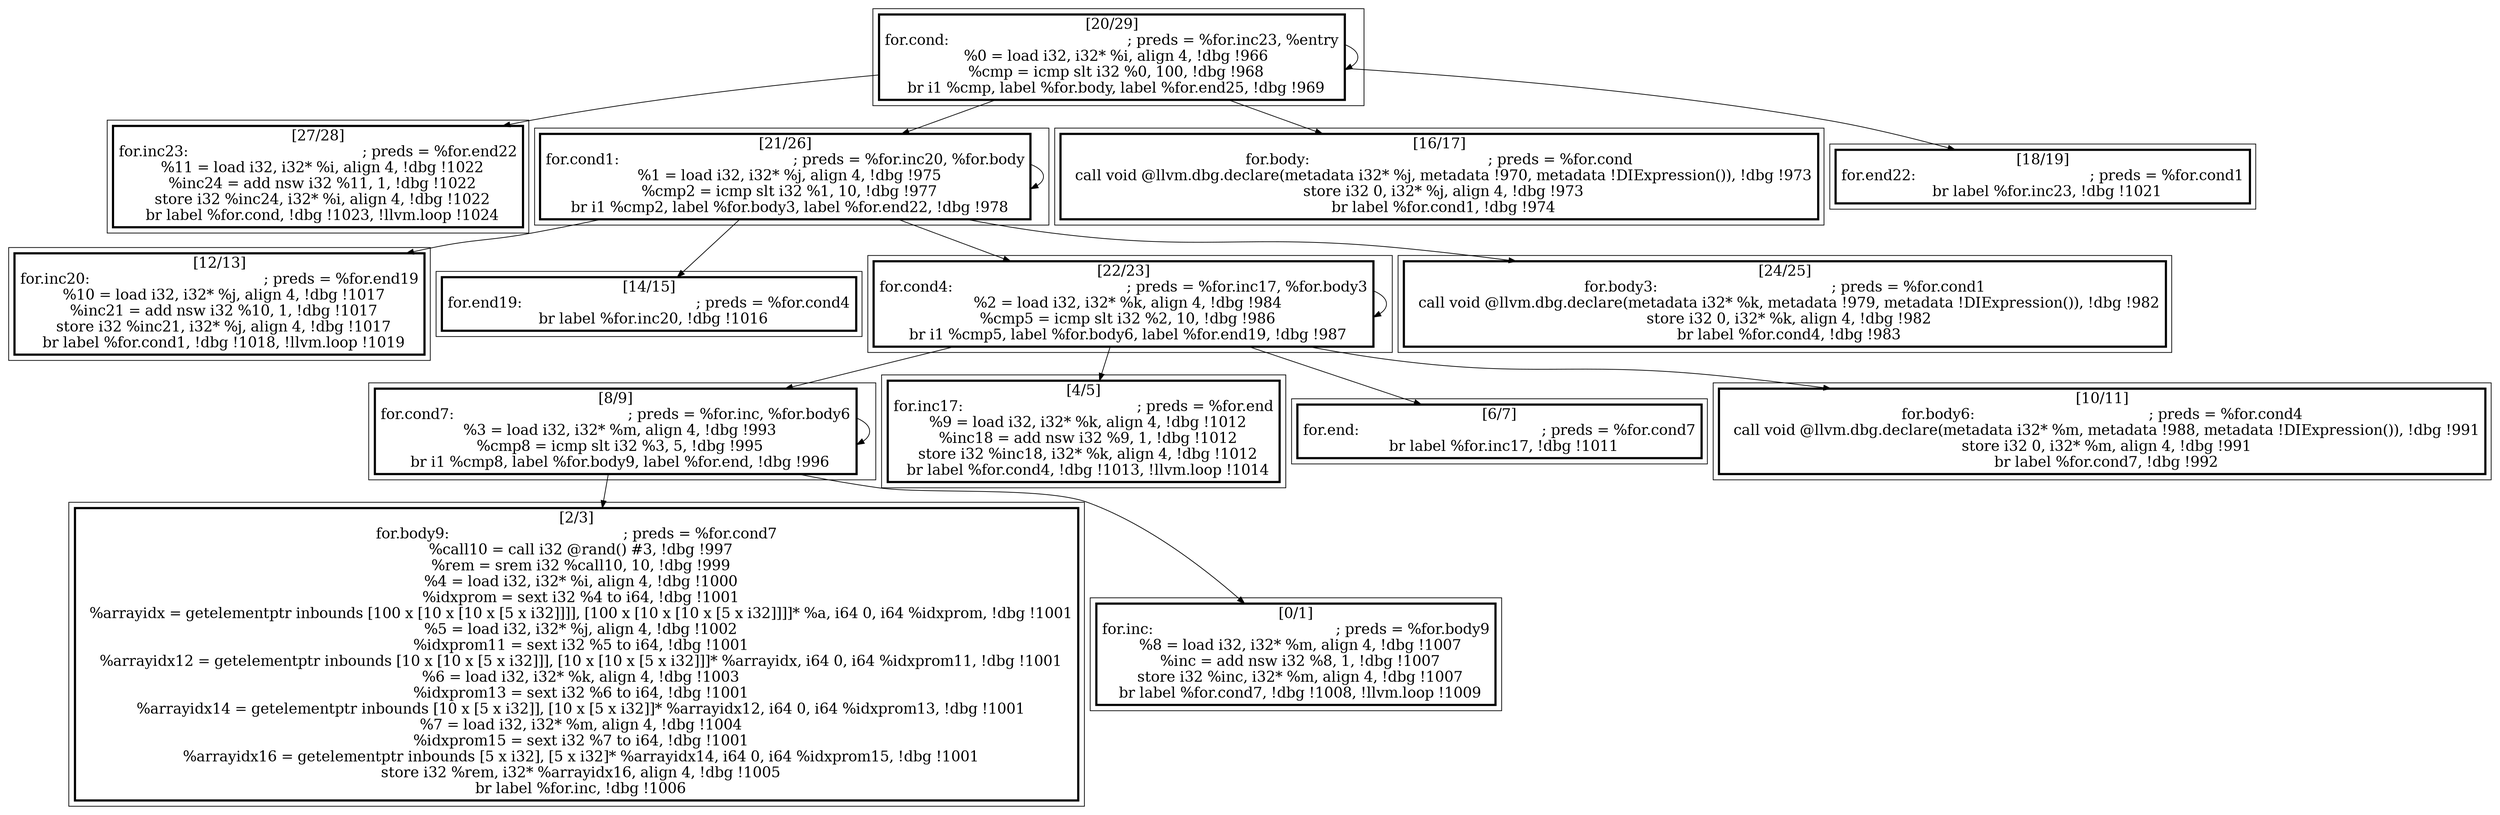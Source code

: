 
digraph G {



node211->node209 [ ]
node210->node206 [ ]
node204->node201 [ ]
node210->node207 [ ]
node212->node202 [ ]
node210->node212 [ ]
node210->node213 [ ]
node212->node203 [ ]
node210->node210 [ ]
node204->node204 [ ]
node204->node200 [ ]
node211->node211 [ ]
node212->node205 [ ]
node212->node204 [ ]
node212->node212 [ ]
node211->node208 [ ]
node211->node214 [ ]
node211->node210 [ ]


subgraph cluster13 {


node213 [penwidth=3.0,fontsize=20,shape=rectangle,label="[24/25]
for.body3:                                        ; preds = %for.cond1
  call void @llvm.dbg.declare(metadata i32* %k, metadata !979, metadata !DIExpression()), !dbg !982
  store i32 0, i32* %k, align 4, !dbg !982
  br label %for.cond4, !dbg !983
" ]



}

subgraph cluster11 {


node211 [penwidth=3.0,fontsize=20,shape=rectangle,label="[20/29]
for.cond:                                         ; preds = %for.inc23, %entry
  %0 = load i32, i32* %i, align 4, !dbg !966
  %cmp = icmp slt i32 %0, 100, !dbg !968
  br i1 %cmp, label %for.body, label %for.end25, !dbg !969
" ]



}

subgraph cluster10 {


node210 [penwidth=3.0,fontsize=20,shape=rectangle,label="[21/26]
for.cond1:                                        ; preds = %for.inc20, %for.body
  %1 = load i32, i32* %j, align 4, !dbg !975
  %cmp2 = icmp slt i32 %1, 10, !dbg !977
  br i1 %cmp2, label %for.body3, label %for.end22, !dbg !978
" ]



}

subgraph cluster9 {


node209 [penwidth=3.0,fontsize=20,shape=rectangle,label="[27/28]
for.inc23:                                        ; preds = %for.end22
  %11 = load i32, i32* %i, align 4, !dbg !1022
  %inc24 = add nsw i32 %11, 1, !dbg !1022
  store i32 %inc24, i32* %i, align 4, !dbg !1022
  br label %for.cond, !dbg !1023, !llvm.loop !1024
" ]



}

subgraph cluster8 {


node208 [penwidth=3.0,fontsize=20,shape=rectangle,label="[16/17]
for.body:                                         ; preds = %for.cond
  call void @llvm.dbg.declare(metadata i32* %j, metadata !970, metadata !DIExpression()), !dbg !973
  store i32 0, i32* %j, align 4, !dbg !973
  br label %for.cond1, !dbg !974
" ]



}

subgraph cluster7 {


node207 [penwidth=3.0,fontsize=20,shape=rectangle,label="[14/15]
for.end19:                                        ; preds = %for.cond4
  br label %for.inc20, !dbg !1016
" ]



}

subgraph cluster14 {


node214 [penwidth=3.0,fontsize=20,shape=rectangle,label="[18/19]
for.end22:                                        ; preds = %for.cond1
  br label %for.inc23, !dbg !1021
" ]



}

subgraph cluster6 {


node206 [penwidth=3.0,fontsize=20,shape=rectangle,label="[12/13]
for.inc20:                                        ; preds = %for.end19
  %10 = load i32, i32* %j, align 4, !dbg !1017
  %inc21 = add nsw i32 %10, 1, !dbg !1017
  store i32 %inc21, i32* %j, align 4, !dbg !1017
  br label %for.cond1, !dbg !1018, !llvm.loop !1019
" ]



}

subgraph cluster0 {


node200 [penwidth=3.0,fontsize=20,shape=rectangle,label="[0/1]
for.inc:                                          ; preds = %for.body9
  %8 = load i32, i32* %m, align 4, !dbg !1007
  %inc = add nsw i32 %8, 1, !dbg !1007
  store i32 %inc, i32* %m, align 4, !dbg !1007
  br label %for.cond7, !dbg !1008, !llvm.loop !1009
" ]



}

subgraph cluster12 {


node212 [penwidth=3.0,fontsize=20,shape=rectangle,label="[22/23]
for.cond4:                                        ; preds = %for.inc17, %for.body3
  %2 = load i32, i32* %k, align 4, !dbg !984
  %cmp5 = icmp slt i32 %2, 10, !dbg !986
  br i1 %cmp5, label %for.body6, label %for.end19, !dbg !987
" ]



}

subgraph cluster5 {


node205 [penwidth=3.0,fontsize=20,shape=rectangle,label="[10/11]
for.body6:                                        ; preds = %for.cond4
  call void @llvm.dbg.declare(metadata i32* %m, metadata !988, metadata !DIExpression()), !dbg !991
  store i32 0, i32* %m, align 4, !dbg !991
  br label %for.cond7, !dbg !992
" ]



}

subgraph cluster1 {


node201 [penwidth=3.0,fontsize=20,shape=rectangle,label="[2/3]
for.body9:                                        ; preds = %for.cond7
  %call10 = call i32 @rand() #3, !dbg !997
  %rem = srem i32 %call10, 10, !dbg !999
  %4 = load i32, i32* %i, align 4, !dbg !1000
  %idxprom = sext i32 %4 to i64, !dbg !1001
  %arrayidx = getelementptr inbounds [100 x [10 x [10 x [5 x i32]]]], [100 x [10 x [10 x [5 x i32]]]]* %a, i64 0, i64 %idxprom, !dbg !1001
  %5 = load i32, i32* %j, align 4, !dbg !1002
  %idxprom11 = sext i32 %5 to i64, !dbg !1001
  %arrayidx12 = getelementptr inbounds [10 x [10 x [5 x i32]]], [10 x [10 x [5 x i32]]]* %arrayidx, i64 0, i64 %idxprom11, !dbg !1001
  %6 = load i32, i32* %k, align 4, !dbg !1003
  %idxprom13 = sext i32 %6 to i64, !dbg !1001
  %arrayidx14 = getelementptr inbounds [10 x [5 x i32]], [10 x [5 x i32]]* %arrayidx12, i64 0, i64 %idxprom13, !dbg !1001
  %7 = load i32, i32* %m, align 4, !dbg !1004
  %idxprom15 = sext i32 %7 to i64, !dbg !1001
  %arrayidx16 = getelementptr inbounds [5 x i32], [5 x i32]* %arrayidx14, i64 0, i64 %idxprom15, !dbg !1001
  store i32 %rem, i32* %arrayidx16, align 4, !dbg !1005
  br label %for.inc, !dbg !1006
" ]



}

subgraph cluster2 {


node202 [penwidth=3.0,fontsize=20,shape=rectangle,label="[4/5]
for.inc17:                                        ; preds = %for.end
  %9 = load i32, i32* %k, align 4, !dbg !1012
  %inc18 = add nsw i32 %9, 1, !dbg !1012
  store i32 %inc18, i32* %k, align 4, !dbg !1012
  br label %for.cond4, !dbg !1013, !llvm.loop !1014
" ]



}

subgraph cluster3 {


node203 [penwidth=3.0,fontsize=20,shape=rectangle,label="[6/7]
for.end:                                          ; preds = %for.cond7
  br label %for.inc17, !dbg !1011
" ]



}

subgraph cluster4 {


node204 [penwidth=3.0,fontsize=20,shape=rectangle,label="[8/9]
for.cond7:                                        ; preds = %for.inc, %for.body6
  %3 = load i32, i32* %m, align 4, !dbg !993
  %cmp8 = icmp slt i32 %3, 5, !dbg !995
  br i1 %cmp8, label %for.body9, label %for.end, !dbg !996
" ]



}

}

